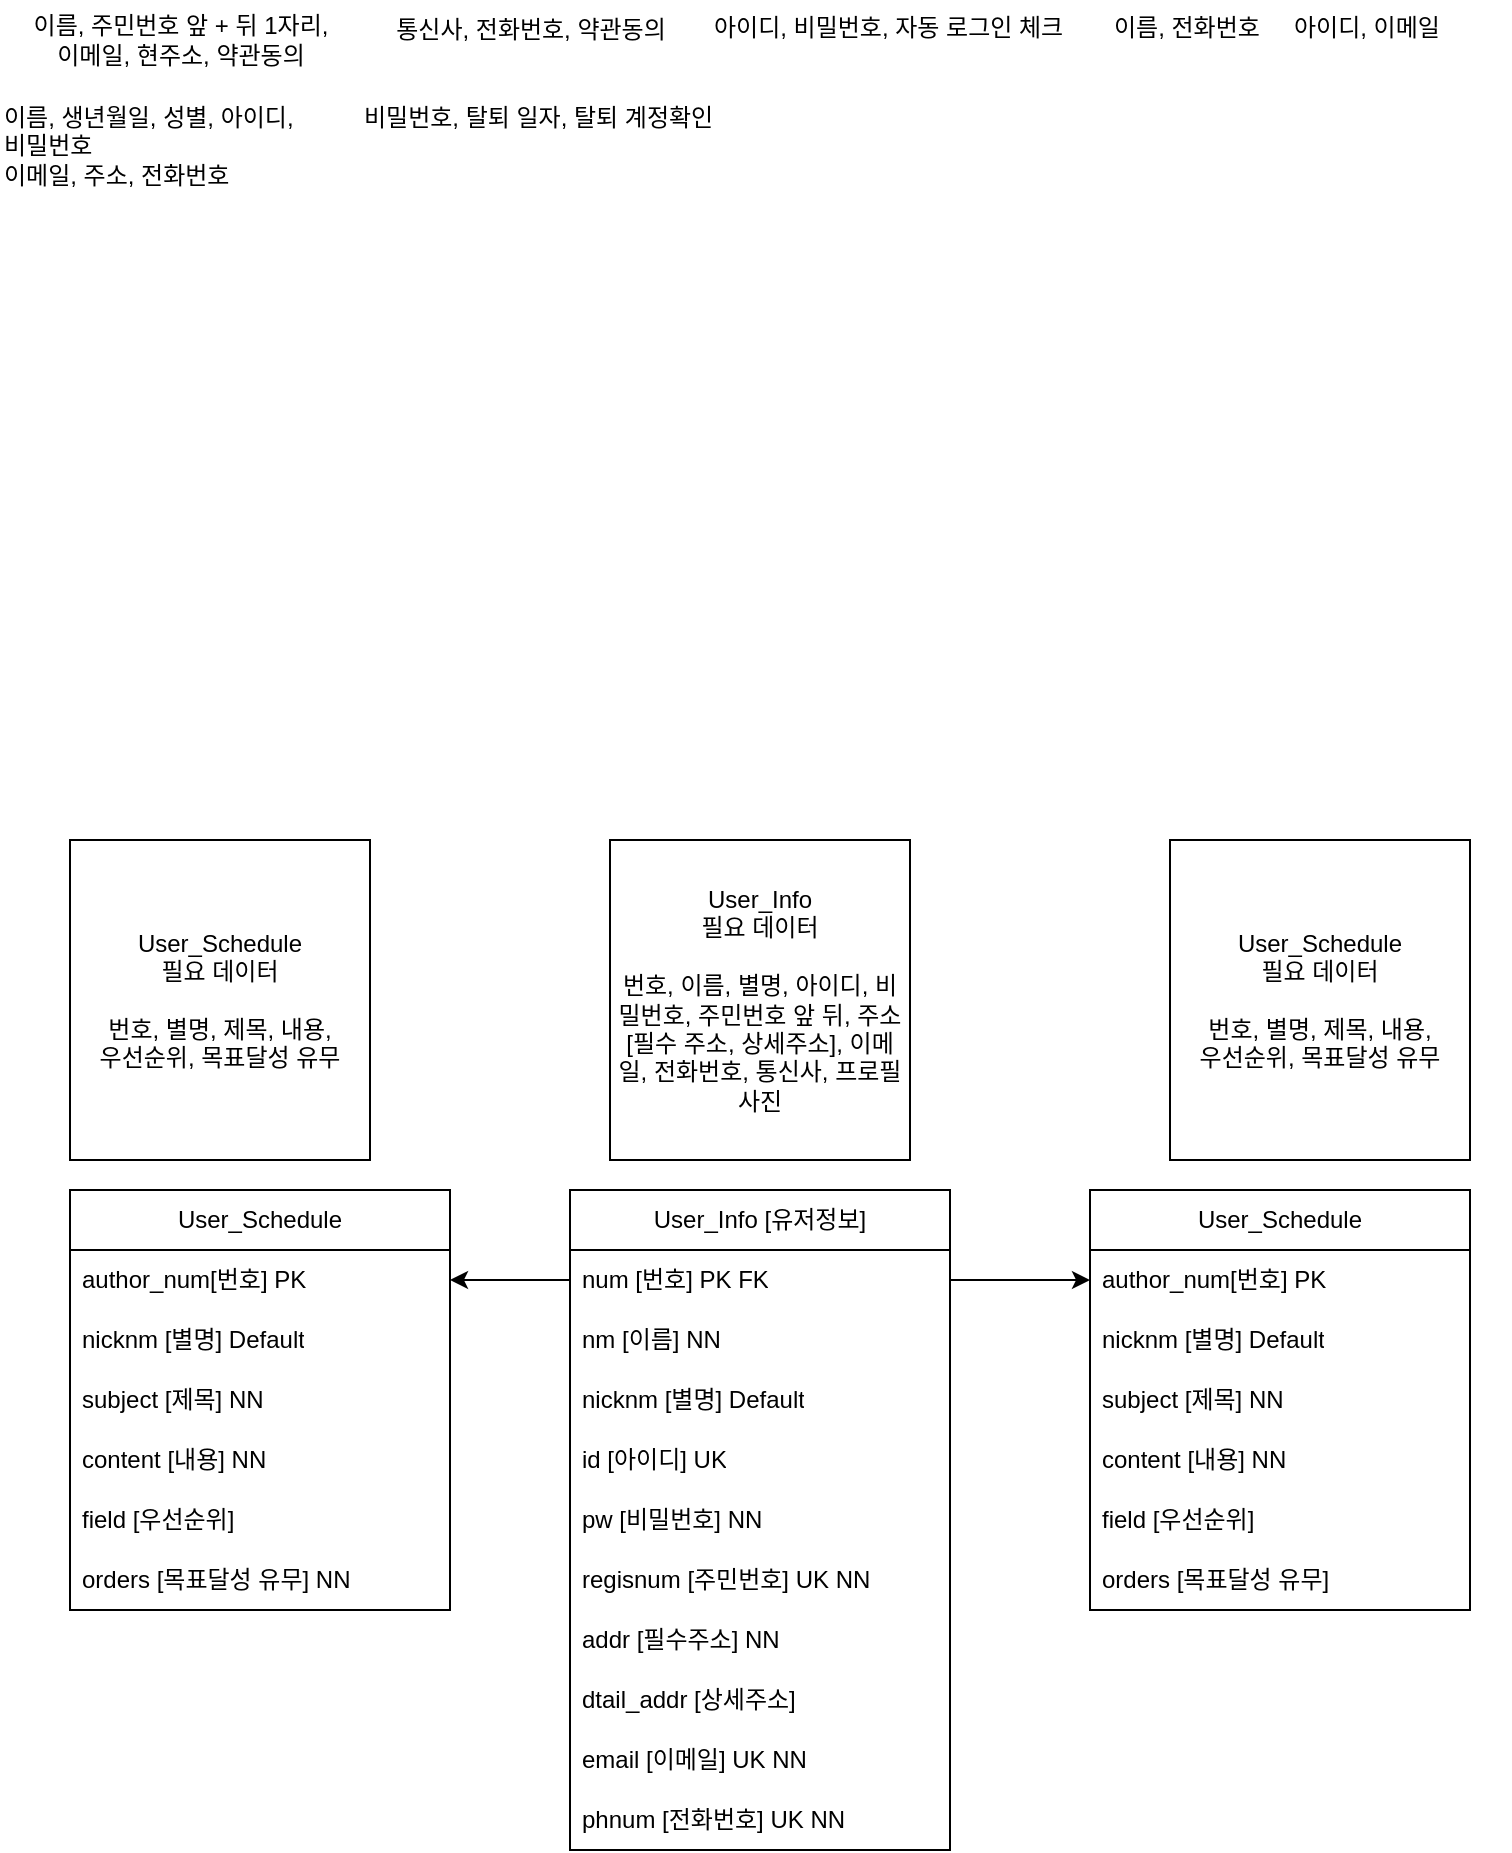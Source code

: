 <mxfile version="24.7.17">
  <diagram name="페이지-1" id="YMai1YUVfUBF3lLc7sM1">
    <mxGraphModel dx="1195" dy="737" grid="1" gridSize="10" guides="1" tooltips="1" connect="1" arrows="1" fold="1" page="1" pageScale="1" pageWidth="827" pageHeight="1169" math="0" shadow="0">
      <root>
        <mxCell id="0" />
        <mxCell id="1" parent="0" />
        <mxCell id="S7mDRHHhHcW8NyFeJlAd-3" value="User_Info [유저정보]" style="swimlane;fontStyle=0;childLayout=stackLayout;horizontal=1;startSize=30;horizontalStack=0;resizeParent=1;resizeParentMax=0;resizeLast=0;collapsible=1;marginBottom=0;whiteSpace=wrap;html=1;movable=1;resizable=1;rotatable=1;deletable=1;editable=1;locked=0;connectable=1;" parent="1" vertex="1">
          <mxGeometry x="300" y="600" width="190" height="330" as="geometry" />
        </mxCell>
        <mxCell id="S7mDRHHhHcW8NyFeJlAd-4" value="num [번호] PK FK" style="text;strokeColor=none;fillColor=none;align=left;verticalAlign=middle;spacingLeft=4;spacingRight=4;overflow=hidden;points=[[0,0.5],[1,0.5]];portConstraint=eastwest;rotatable=0;whiteSpace=wrap;html=1;" parent="S7mDRHHhHcW8NyFeJlAd-3" vertex="1">
          <mxGeometry y="30" width="190" height="30" as="geometry" />
        </mxCell>
        <mxCell id="S7mDRHHhHcW8NyFeJlAd-31" value="nm [이름] NN" style="text;strokeColor=none;fillColor=none;align=left;verticalAlign=middle;spacingLeft=4;spacingRight=4;overflow=hidden;points=[[0,0.5],[1,0.5]];portConstraint=eastwest;rotatable=0;whiteSpace=wrap;html=1;" parent="S7mDRHHhHcW8NyFeJlAd-3" vertex="1">
          <mxGeometry y="60" width="190" height="30" as="geometry" />
        </mxCell>
        <mxCell id="S7mDRHHhHcW8NyFeJlAd-27" value="nicknm [별명] Default" style="text;strokeColor=none;fillColor=none;align=left;verticalAlign=middle;spacingLeft=4;spacingRight=4;overflow=hidden;points=[[0,0.5],[1,0.5]];portConstraint=eastwest;rotatable=0;whiteSpace=wrap;html=1;" parent="S7mDRHHhHcW8NyFeJlAd-3" vertex="1">
          <mxGeometry y="90" width="190" height="30" as="geometry" />
        </mxCell>
        <mxCell id="S7mDRHHhHcW8NyFeJlAd-28" value="id [아이디] UK" style="text;strokeColor=none;fillColor=none;align=left;verticalAlign=middle;spacingLeft=4;spacingRight=4;overflow=hidden;points=[[0,0.5],[1,0.5]];portConstraint=eastwest;rotatable=0;whiteSpace=wrap;html=1;" parent="S7mDRHHhHcW8NyFeJlAd-3" vertex="1">
          <mxGeometry y="120" width="190" height="30" as="geometry" />
        </mxCell>
        <mxCell id="S7mDRHHhHcW8NyFeJlAd-29" value="pw&lt;span style=&quot;background-color: initial;&quot;&gt;&amp;nbsp;[비밀번호] NN&lt;/span&gt;" style="text;strokeColor=none;fillColor=none;align=left;verticalAlign=middle;spacingLeft=4;spacingRight=4;overflow=hidden;points=[[0,0.5],[1,0.5]];portConstraint=eastwest;rotatable=0;whiteSpace=wrap;html=1;" parent="S7mDRHHhHcW8NyFeJlAd-3" vertex="1">
          <mxGeometry y="150" width="190" height="30" as="geometry" />
        </mxCell>
        <mxCell id="S7mDRHHhHcW8NyFeJlAd-32" value="regisnum [주민번호] UK NN" style="text;strokeColor=none;fillColor=none;align=left;verticalAlign=middle;spacingLeft=4;spacingRight=4;overflow=hidden;points=[[0,0.5],[1,0.5]];portConstraint=eastwest;rotatable=0;whiteSpace=wrap;html=1;" parent="S7mDRHHhHcW8NyFeJlAd-3" vertex="1">
          <mxGeometry y="180" width="190" height="30" as="geometry" />
        </mxCell>
        <mxCell id="S7mDRHHhHcW8NyFeJlAd-33" value="addr [필수주소] NN" style="text;strokeColor=none;fillColor=none;align=left;verticalAlign=middle;spacingLeft=4;spacingRight=4;overflow=hidden;points=[[0,0.5],[1,0.5]];portConstraint=eastwest;rotatable=0;whiteSpace=wrap;html=1;" parent="S7mDRHHhHcW8NyFeJlAd-3" vertex="1">
          <mxGeometry y="210" width="190" height="30" as="geometry" />
        </mxCell>
        <mxCell id="S7mDRHHhHcW8NyFeJlAd-36" value="dtail_addr [상세주소]" style="text;strokeColor=none;fillColor=none;align=left;verticalAlign=middle;spacingLeft=4;spacingRight=4;overflow=hidden;points=[[0,0.5],[1,0.5]];portConstraint=eastwest;rotatable=0;whiteSpace=wrap;html=1;" parent="S7mDRHHhHcW8NyFeJlAd-3" vertex="1">
          <mxGeometry y="240" width="190" height="30" as="geometry" />
        </mxCell>
        <mxCell id="S7mDRHHhHcW8NyFeJlAd-34" value="email [이메일] UK NN" style="text;strokeColor=none;fillColor=none;align=left;verticalAlign=middle;spacingLeft=4;spacingRight=4;overflow=hidden;points=[[0,0.5],[1,0.5]];portConstraint=eastwest;rotatable=0;whiteSpace=wrap;html=1;" parent="S7mDRHHhHcW8NyFeJlAd-3" vertex="1">
          <mxGeometry y="270" width="190" height="30" as="geometry" />
        </mxCell>
        <mxCell id="S7mDRHHhHcW8NyFeJlAd-30" value="phnum [전화번호] UK NN" style="text;strokeColor=none;fillColor=none;align=left;verticalAlign=middle;spacingLeft=4;spacingRight=4;overflow=hidden;points=[[0,0.5],[1,0.5]];portConstraint=eastwest;rotatable=0;whiteSpace=wrap;html=1;" parent="S7mDRHHhHcW8NyFeJlAd-3" vertex="1">
          <mxGeometry y="300" width="190" height="30" as="geometry" />
        </mxCell>
        <mxCell id="S7mDRHHhHcW8NyFeJlAd-18" value="&lt;div&gt;이름, 주민번호 앞 + 뒤 1자리,&lt;/div&gt;&lt;div&gt;이메일, 현주소, 약관동의&lt;/div&gt;" style="text;html=1;align=center;verticalAlign=middle;resizable=0;points=[];autosize=1;strokeColor=none;fillColor=none;" parent="1" vertex="1">
          <mxGeometry x="15" y="5" width="180" height="40" as="geometry" />
        </mxCell>
        <mxCell id="S7mDRHHhHcW8NyFeJlAd-19" value="통신사, 전화번호, 약관동의" style="text;html=1;align=center;verticalAlign=middle;resizable=0;points=[];autosize=1;strokeColor=none;fillColor=none;" parent="1" vertex="1">
          <mxGeometry x="195" y="5" width="170" height="30" as="geometry" />
        </mxCell>
        <mxCell id="S7mDRHHhHcW8NyFeJlAd-20" value="아이디, 비밀번호, 자동 로그인 체크" style="text;whiteSpace=wrap;" parent="1" vertex="1">
          <mxGeometry x="370" y="5" width="220" height="40" as="geometry" />
        </mxCell>
        <mxCell id="S7mDRHHhHcW8NyFeJlAd-21" value="이름, 전화번호" style="text;whiteSpace=wrap;" parent="1" vertex="1">
          <mxGeometry x="570" y="5" width="110" height="40" as="geometry" />
        </mxCell>
        <mxCell id="S7mDRHHhHcW8NyFeJlAd-22" value="아이디, 이메일" style="text;whiteSpace=wrap;" parent="1" vertex="1">
          <mxGeometry x="660" y="5" width="110" height="40" as="geometry" />
        </mxCell>
        <mxCell id="S7mDRHHhHcW8NyFeJlAd-23" value="이름, 생년월일, 성별, 아이디,&#xa;비밀번호&#xa;이메일, 주소, 전화번호" style="text;whiteSpace=wrap;" parent="1" vertex="1">
          <mxGeometry x="15" y="50" width="190" height="70" as="geometry" />
        </mxCell>
        <mxCell id="S7mDRHHhHcW8NyFeJlAd-24" value="비밀번호, 탈퇴 일자, 탈퇴 계정확인" style="text;whiteSpace=wrap;" parent="1" vertex="1">
          <mxGeometry x="195" y="50" width="220" height="40" as="geometry" />
        </mxCell>
        <mxCell id="S7mDRHHhHcW8NyFeJlAd-26" value="User_Info&lt;br&gt;필요 데이터&lt;br&gt;&lt;br&gt;번호, 이름, 별명, 아이디, 비밀번호, 주민번호 앞 뒤, 주소[필수 주소, 상세주소], 이메일, 전화번호, 통신사, 프로필 사진" style="rounded=0;whiteSpace=wrap;html=1;" parent="1" vertex="1">
          <mxGeometry x="320" y="425" width="150" height="160" as="geometry" />
        </mxCell>
        <mxCell id="I9CSlLUvgXdBs6rNi_f5-2" value="User_Schedule" style="swimlane;fontStyle=0;childLayout=stackLayout;horizontal=1;startSize=30;horizontalStack=0;resizeParent=1;resizeParentMax=0;resizeLast=0;collapsible=1;marginBottom=0;whiteSpace=wrap;html=1;movable=1;resizable=1;rotatable=1;deletable=1;editable=1;locked=0;connectable=1;" parent="1" vertex="1">
          <mxGeometry x="50" y="600" width="190" height="210" as="geometry" />
        </mxCell>
        <mxCell id="I9CSlLUvgXdBs6rNi_f5-3" value="author_num[번호] PK" style="text;strokeColor=none;fillColor=none;align=left;verticalAlign=middle;spacingLeft=4;spacingRight=4;overflow=hidden;points=[[0,0.5],[1,0.5]];portConstraint=eastwest;rotatable=0;whiteSpace=wrap;html=1;" parent="I9CSlLUvgXdBs6rNi_f5-2" vertex="1">
          <mxGeometry y="30" width="190" height="30" as="geometry" />
        </mxCell>
        <mxCell id="I9CSlLUvgXdBs6rNi_f5-5" value="nicknm [별명] Default" style="text;strokeColor=none;fillColor=none;align=left;verticalAlign=middle;spacingLeft=4;spacingRight=4;overflow=hidden;points=[[0,0.5],[1,0.5]];portConstraint=eastwest;rotatable=0;whiteSpace=wrap;html=1;" parent="I9CSlLUvgXdBs6rNi_f5-2" vertex="1">
          <mxGeometry y="60" width="190" height="30" as="geometry" />
        </mxCell>
        <mxCell id="I9CSlLUvgXdBs6rNi_f5-15" value="subject [제목] NN" style="text;strokeColor=none;fillColor=none;align=left;verticalAlign=middle;spacingLeft=4;spacingRight=4;overflow=hidden;points=[[0,0.5],[1,0.5]];portConstraint=eastwest;rotatable=0;whiteSpace=wrap;html=1;" parent="I9CSlLUvgXdBs6rNi_f5-2" vertex="1">
          <mxGeometry y="90" width="190" height="30" as="geometry" />
        </mxCell>
        <mxCell id="I9CSlLUvgXdBs6rNi_f5-16" value="content [내용] NN" style="text;strokeColor=none;fillColor=none;align=left;verticalAlign=middle;spacingLeft=4;spacingRight=4;overflow=hidden;points=[[0,0.5],[1,0.5]];portConstraint=eastwest;rotatable=0;whiteSpace=wrap;html=1;" parent="I9CSlLUvgXdBs6rNi_f5-2" vertex="1">
          <mxGeometry y="120" width="190" height="30" as="geometry" />
        </mxCell>
        <mxCell id="I9CSlLUvgXdBs6rNi_f5-17" value="field [우선순위]" style="text;strokeColor=none;fillColor=none;align=left;verticalAlign=middle;spacingLeft=4;spacingRight=4;overflow=hidden;points=[[0,0.5],[1,0.5]];portConstraint=eastwest;rotatable=0;whiteSpace=wrap;html=1;" parent="I9CSlLUvgXdBs6rNi_f5-2" vertex="1">
          <mxGeometry y="150" width="190" height="30" as="geometry" />
        </mxCell>
        <mxCell id="gNanaMNj7XWX74bIFemr-1" value="orders [목표달성 유무] NN" style="text;strokeColor=none;fillColor=none;align=left;verticalAlign=middle;spacingLeft=4;spacingRight=4;overflow=hidden;points=[[0,0.5],[1,0.5]];portConstraint=eastwest;rotatable=0;whiteSpace=wrap;html=1;" vertex="1" parent="I9CSlLUvgXdBs6rNi_f5-2">
          <mxGeometry y="180" width="190" height="30" as="geometry" />
        </mxCell>
        <mxCell id="I9CSlLUvgXdBs6rNi_f5-14" style="edgeStyle=orthogonalEdgeStyle;rounded=0;orthogonalLoop=1;jettySize=auto;html=1;exitX=0;exitY=0.5;exitDx=0;exitDy=0;" parent="1" source="S7mDRHHhHcW8NyFeJlAd-4" target="I9CSlLUvgXdBs6rNi_f5-3" edge="1">
          <mxGeometry relative="1" as="geometry" />
        </mxCell>
        <mxCell id="gNanaMNj7XWX74bIFemr-2" value="User_Schedule" style="swimlane;fontStyle=0;childLayout=stackLayout;horizontal=1;startSize=30;horizontalStack=0;resizeParent=1;resizeParentMax=0;resizeLast=0;collapsible=1;marginBottom=0;whiteSpace=wrap;html=1;movable=1;resizable=1;rotatable=1;deletable=1;editable=1;locked=0;connectable=1;" vertex="1" parent="1">
          <mxGeometry x="560" y="600" width="190" height="210" as="geometry" />
        </mxCell>
        <mxCell id="gNanaMNj7XWX74bIFemr-3" value="author_num[번호] PK" style="text;strokeColor=none;fillColor=none;align=left;verticalAlign=middle;spacingLeft=4;spacingRight=4;overflow=hidden;points=[[0,0.5],[1,0.5]];portConstraint=eastwest;rotatable=0;whiteSpace=wrap;html=1;" vertex="1" parent="gNanaMNj7XWX74bIFemr-2">
          <mxGeometry y="30" width="190" height="30" as="geometry" />
        </mxCell>
        <mxCell id="gNanaMNj7XWX74bIFemr-4" value="nicknm [별명] Default" style="text;strokeColor=none;fillColor=none;align=left;verticalAlign=middle;spacingLeft=4;spacingRight=4;overflow=hidden;points=[[0,0.5],[1,0.5]];portConstraint=eastwest;rotatable=0;whiteSpace=wrap;html=1;" vertex="1" parent="gNanaMNj7XWX74bIFemr-2">
          <mxGeometry y="60" width="190" height="30" as="geometry" />
        </mxCell>
        <mxCell id="gNanaMNj7XWX74bIFemr-5" value="subject [제목] NN" style="text;strokeColor=none;fillColor=none;align=left;verticalAlign=middle;spacingLeft=4;spacingRight=4;overflow=hidden;points=[[0,0.5],[1,0.5]];portConstraint=eastwest;rotatable=0;whiteSpace=wrap;html=1;" vertex="1" parent="gNanaMNj7XWX74bIFemr-2">
          <mxGeometry y="90" width="190" height="30" as="geometry" />
        </mxCell>
        <mxCell id="gNanaMNj7XWX74bIFemr-6" value="content [내용] NN" style="text;strokeColor=none;fillColor=none;align=left;verticalAlign=middle;spacingLeft=4;spacingRight=4;overflow=hidden;points=[[0,0.5],[1,0.5]];portConstraint=eastwest;rotatable=0;whiteSpace=wrap;html=1;" vertex="1" parent="gNanaMNj7XWX74bIFemr-2">
          <mxGeometry y="120" width="190" height="30" as="geometry" />
        </mxCell>
        <mxCell id="gNanaMNj7XWX74bIFemr-7" value="field [우선순위]" style="text;strokeColor=none;fillColor=none;align=left;verticalAlign=middle;spacingLeft=4;spacingRight=4;overflow=hidden;points=[[0,0.5],[1,0.5]];portConstraint=eastwest;rotatable=0;whiteSpace=wrap;html=1;" vertex="1" parent="gNanaMNj7XWX74bIFemr-2">
          <mxGeometry y="150" width="190" height="30" as="geometry" />
        </mxCell>
        <mxCell id="gNanaMNj7XWX74bIFemr-8" value="orders [목표달성 유무]" style="text;strokeColor=none;fillColor=none;align=left;verticalAlign=middle;spacingLeft=4;spacingRight=4;overflow=hidden;points=[[0,0.5],[1,0.5]];portConstraint=eastwest;rotatable=0;whiteSpace=wrap;html=1;" vertex="1" parent="gNanaMNj7XWX74bIFemr-2">
          <mxGeometry y="180" width="190" height="30" as="geometry" />
        </mxCell>
        <mxCell id="gNanaMNj7XWX74bIFemr-9" style="edgeStyle=orthogonalEdgeStyle;rounded=0;orthogonalLoop=1;jettySize=auto;html=1;exitX=1;exitY=0.5;exitDx=0;exitDy=0;" edge="1" parent="1" source="S7mDRHHhHcW8NyFeJlAd-4" target="gNanaMNj7XWX74bIFemr-3">
          <mxGeometry relative="1" as="geometry" />
        </mxCell>
        <mxCell id="gNanaMNj7XWX74bIFemr-10" value="User_Schedule&lt;br&gt;필요 데이터&lt;br&gt;&lt;br&gt;번호, 별명, 제목, 내용,&lt;div&gt;우선순위, 목표달성 유무&lt;/div&gt;" style="rounded=0;whiteSpace=wrap;html=1;" vertex="1" parent="1">
          <mxGeometry x="50" y="425" width="150" height="160" as="geometry" />
        </mxCell>
        <mxCell id="gNanaMNj7XWX74bIFemr-13" value="User_Schedule&lt;br&gt;필요 데이터&lt;br&gt;&lt;br&gt;번호, 별명, 제목, 내용,&lt;div&gt;우선순위, 목표달성 유무&lt;/div&gt;" style="rounded=0;whiteSpace=wrap;html=1;" vertex="1" parent="1">
          <mxGeometry x="600" y="425" width="150" height="160" as="geometry" />
        </mxCell>
      </root>
    </mxGraphModel>
  </diagram>
</mxfile>

